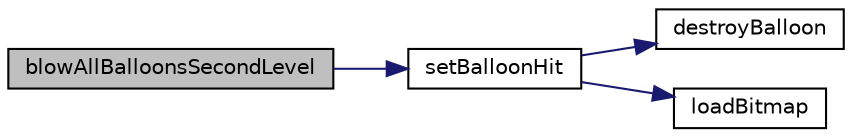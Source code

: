 digraph "blowAllBalloonsSecondLevel"
{
  edge [fontname="Helvetica",fontsize="10",labelfontname="Helvetica",labelfontsize="10"];
  node [fontname="Helvetica",fontsize="10",shape=record];
  rankdir="LR";
  Node18 [label="blowAllBalloonsSecondLevel",height=0.2,width=0.4,color="black", fillcolor="grey75", style="filled", fontcolor="black"];
  Node18 -> Node19 [color="midnightblue",fontsize="10",style="solid",fontname="Helvetica"];
  Node19 [label="setBalloonHit",height=0.2,width=0.4,color="black", fillcolor="white", style="filled",URL="$group___balloon.html#ga4ef32cdadecdc3f63774398532b7a3ed",tooltip="Changes the state of the balloon to &#39;blown&#39;. "];
  Node19 -> Node20 [color="midnightblue",fontsize="10",style="solid",fontname="Helvetica"];
  Node20 [label="destroyBalloon",height=0.2,width=0.4,color="black", fillcolor="white", style="filled",URL="$group___balloon.html#gae57d030ffaaa9eb2f33bb2d09080329f",tooltip="Frees the memory addressed to a balloon. "];
  Node19 -> Node21 [color="midnightblue",fontsize="10",style="solid",fontname="Helvetica"];
  Node21 [label="loadBitmap",height=0.2,width=0.4,color="black", fillcolor="white", style="filled",URL="$group___bitmap.html#ga3506880ffd407c36eb8aaddd2c1606d2",tooltip="Loads a bmp image. "];
}

